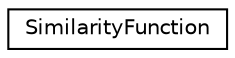 digraph "Graphical Class Hierarchy"
{
  edge [fontname="Helvetica",fontsize="10",labelfontname="Helvetica",labelfontsize="10"];
  node [fontname="Helvetica",fontsize="10",shape=record];
  rankdir="LR";
  Node1 [label="SimilarityFunction",height=0.2,width=0.4,color="black", fillcolor="white", style="filled",URL="$class_similarity_function.html"];
}
